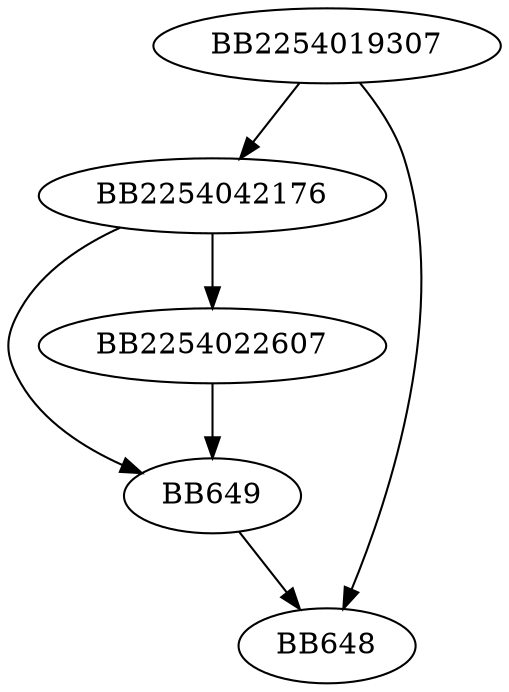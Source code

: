 digraph G{
	BB2254019307->BB2254042176;
	BB2254019307->BB648;
	BB2254042176->BB649;
	BB2254042176->BB2254022607;
	BB2254022607->BB649;
	BB649->BB648;
}
